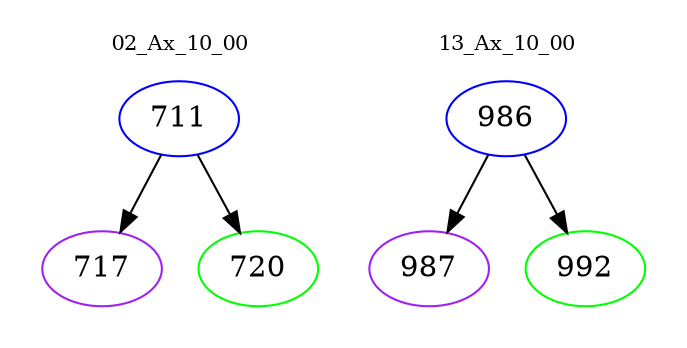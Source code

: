 digraph{
subgraph cluster_0 {
color = white
label = "02_Ax_10_00";
fontsize=10;
T0_711 [label="711", color="blue"]
T0_711 -> T0_717 [color="black"]
T0_717 [label="717", color="purple"]
T0_711 -> T0_720 [color="black"]
T0_720 [label="720", color="green"]
}
subgraph cluster_1 {
color = white
label = "13_Ax_10_00";
fontsize=10;
T1_986 [label="986", color="blue"]
T1_986 -> T1_987 [color="black"]
T1_987 [label="987", color="purple"]
T1_986 -> T1_992 [color="black"]
T1_992 [label="992", color="green"]
}
}
